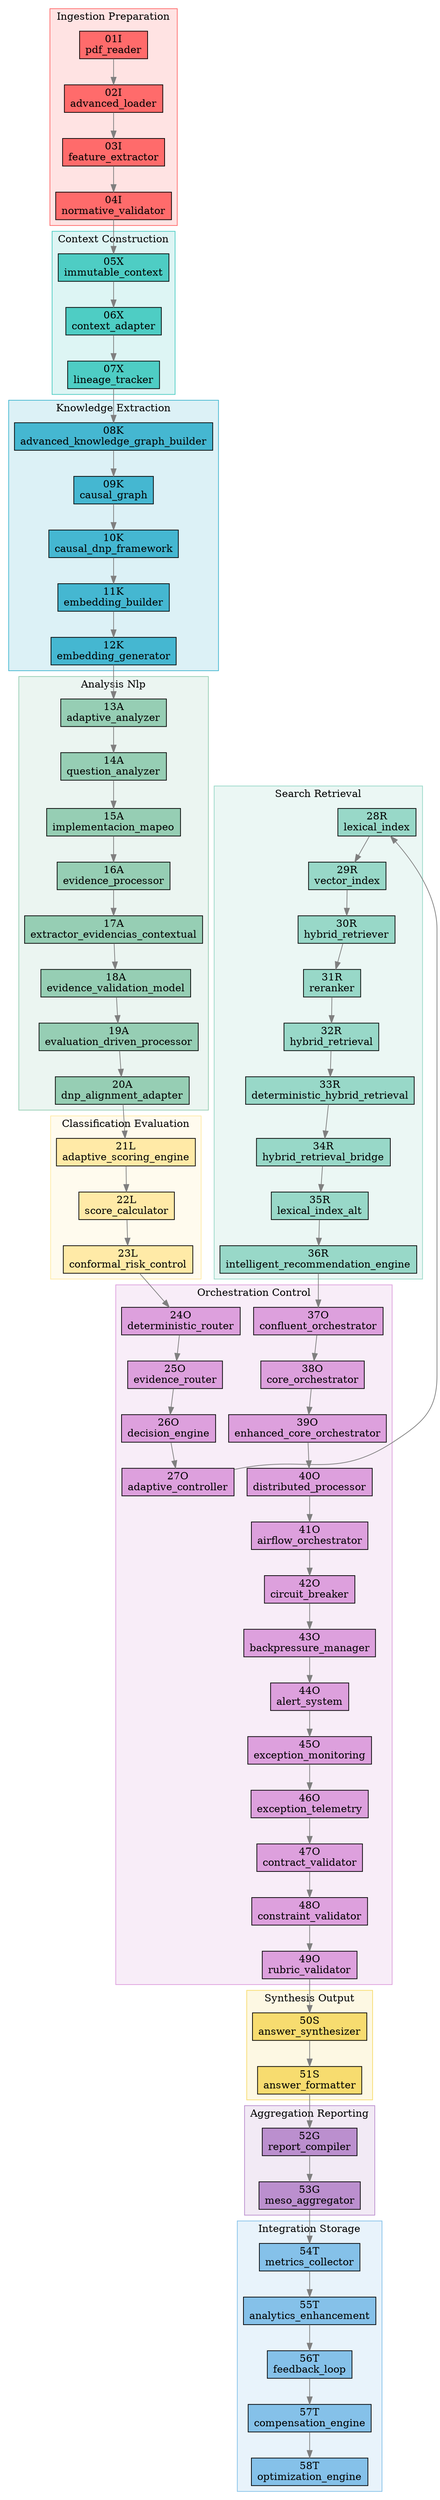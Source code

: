 digraph PipelineDAG {
  rankdir=TB;
  node [shape=box, style=filled];
  edge [color=gray50];

  subgraph cluster_ingestion_preparation {
    label="Ingestion Preparation";
    style=filled;
    fillcolor="#FF6B6B30";
    color="#FF6B6B";

    "pdf_reader" [label="01I\npdf_reader", fillcolor="#FF6B6B", tooltip="PDF document reader and text extractor"];
    "advanced_loader" [label="02I\nadvanced_loader", fillcolor="#FF6B6B", tooltip="Advanced data loading and preprocessing"];
    "feature_extractor" [label="03I\nfeature_extractor", fillcolor="#FF6B6B", tooltip="Extract features from loaded documents"];
    "normative_validator" [label="04I\nnormative_validator", fillcolor="#FF6B6B", tooltip="Validate documents against normative criteria"];
  }

  subgraph cluster_context_construction {
    label="Context Construction";
    style=filled;
    fillcolor="#4ECDC430";
    color="#4ECDC4";

    "immutable_context" [label="05X\nimmutable_context", fillcolor="#4ECDC4", tooltip="Create immutable context for processing"];
    "context_adapter" [label="06X\ncontext_adapter", fillcolor="#4ECDC4", tooltip="Adapt context between pipeline stages"];
    "lineage_tracker" [label="07X\nlineage_tracker", fillcolor="#4ECDC4", tooltip="Track data lineage through pipeline"];
  }

  subgraph cluster_knowledge_extraction {
    label="Knowledge Extraction";
    style=filled;
    fillcolor="#45B7D130";
    color="#45B7D1";

    "advanced_knowledge_graph_builder" [label="08K\nadvanced_knowledge_graph_builder", fillcolor="#45B7D1", tooltip="Build knowledge graphs for semantic inference"];
    "causal_graph" [label="09K\ncausal_graph", fillcolor="#45B7D1", tooltip="Construct causal relationship graphs"];
    "causal_dnp_framework" [label="10K\ncausal_dnp_framework", fillcolor="#45B7D1", tooltip="DNP causal framework implementation"];
    "embedding_builder" [label="11K\nembedding_builder", fillcolor="#45B7D1", tooltip="Build semantic embeddings"];
    "embedding_generator" [label="12K\nembedding_generator", fillcolor="#45B7D1", tooltip="Generate embeddings for downstream tasks"];
  }

  subgraph cluster_analysis_nlp {
    label="Analysis Nlp";
    style=filled;
    fillcolor="#96CEB430";
    color="#96CEB4";

    "adaptive_analyzer" [label="13A\nadaptive_analyzer", fillcolor="#96CEB4", tooltip="Adaptive analysis engine"];
    "question_analyzer" [label="14A\nquestion_analyzer", fillcolor="#96CEB4", tooltip="Analyze and categorize questions"];
    "implementacion_mapeo" [label="15A\nimplementacion_mapeo", fillcolor="#96CEB4", tooltip="Implementation mapping functionality"];
    "evidence_processor" [label="16A\nevidence_processor", fillcolor="#96CEB4", tooltip="Process evidence data"];
    "extractor_evidencias_contextual" [label="17A\nextractor_evidencias_contextual", fillcolor="#96CEB4", tooltip="Extract contextual evidence"];
    "evidence_validation_model" [label="18A\nevidence_validation_model", fillcolor="#96CEB4", tooltip="Validate evidence using ML models"];
    "evaluation_driven_processor" [label="19A\nevaluation_driven_processor", fillcolor="#96CEB4", tooltip="Evaluation-driven processing engine"];
    "dnp_alignment_adapter" [label="20A\ndnp_alignment_adapter", fillcolor="#96CEB4", tooltip="Adapt DNP alignment for analysis"];
  }

  subgraph cluster_classification_evaluation {
    label="Classification Evaluation";
    style=filled;
    fillcolor="#FFEAA730";
    color="#FFEAA7";

    "adaptive_scoring_engine" [label="21L\nadaptive_scoring_engine", fillcolor="#FFEAA7", tooltip="Adaptive scoring and classification"];
    "score_calculator" [label="22L\nscore_calculator", fillcolor="#FFEAA7", tooltip="Calculate classification scores"];
    "conformal_risk_control" [label="23L\nconformal_risk_control", fillcolor="#FFEAA7", tooltip="Conformal risk control mechanisms"];
  }

  subgraph cluster_orchestration_control {
    label="Orchestration Control";
    style=filled;
    fillcolor="#DDA0DD30";
    color="#DDA0DD";

    "deterministic_router" [label="24O\ndeterministic_router", fillcolor="#DDA0DD", tooltip="Deterministic request routing"];
    "evidence_router" [label="25O\nevidence_router", fillcolor="#DDA0DD", tooltip="Route evidence through pipeline"];
    "decision_engine" [label="26O\ndecision_engine", fillcolor="#DDA0DD", tooltip="Core decision making engine"];
    "adaptive_controller" [label="27O\nadaptive_controller", fillcolor="#DDA0DD", tooltip="Adaptive process control"];
    "confluent_orchestrator" [label="37O\nconfluent_orchestrator", fillcolor="#DDA0DD", tooltip="Confluent-based orchestration"];
    "core_orchestrator" [label="38O\ncore_orchestrator", fillcolor="#DDA0DD", tooltip="Core orchestration engine"];
    "enhanced_core_orchestrator" [label="39O\nenhanced_core_orchestrator", fillcolor="#DDA0DD", tooltip="Enhanced orchestration with additional features"];
    "distributed_processor" [label="40O\ndistributed_processor", fillcolor="#DDA0DD", tooltip="Distributed processing coordination"];
    "airflow_orchestrator" [label="41O\nairflow_orchestrator", fillcolor="#DDA0DD", tooltip="Apache Airflow integration"];
    "circuit_breaker" [label="42O\ncircuit_breaker", fillcolor="#DDA0DD", tooltip="Circuit breaker pattern implementation"];
    "backpressure_manager" [label="43O\nbackpressure_manager", fillcolor="#DDA0DD", tooltip="Backpressure management system"];
    "alert_system" [label="44O\nalert_system", fillcolor="#DDA0DD", tooltip="Alerting and notification system"];
    "exception_monitoring" [label="45O\nexception_monitoring", fillcolor="#DDA0DD", tooltip="Exception monitoring and handling"];
    "exception_telemetry" [label="46O\nexception_telemetry", fillcolor="#DDA0DD", tooltip="Exception telemetry collection"];
    "contract_validator" [label="47O\ncontract_validator", fillcolor="#DDA0DD", tooltip="Contract validation system"];
    "constraint_validator" [label="48O\nconstraint_validator", fillcolor="#DDA0DD", tooltip="Constraint validation engine"];
    "rubric_validator" [label="49O\nrubric_validator", fillcolor="#DDA0DD", tooltip="Rubric-based validation"];
  }

  subgraph cluster_search_retrieval {
    label="Search Retrieval";
    style=filled;
    fillcolor="#98D8C830";
    color="#98D8C8";

    "lexical_index" [label="28R\nlexical_index", fillcolor="#98D8C8", tooltip="Lexical indexing for retrieval"];
    "vector_index" [label="29R\nvector_index", fillcolor="#98D8C8", tooltip="Vector-based indexing system"];
    "hybrid_retriever" [label="30R\nhybrid_retriever", fillcolor="#98D8C8", tooltip="Hybrid retrieval combining methods"];
    "reranker" [label="31R\nreranker", fillcolor="#98D8C8", tooltip="Semantic reranking of results"];
    "hybrid_retrieval" [label="32R\nhybrid_retrieval", fillcolor="#98D8C8", tooltip="Main hybrid retrieval system"];
    "deterministic_hybrid_retrieval" [label="33R\ndeterministic_hybrid_retrieval", fillcolor="#98D8C8", tooltip="Deterministic hybrid retrieval"];
    "hybrid_retrieval_bridge" [label="34R\nhybrid_retrieval_bridge", fillcolor="#98D8C8", tooltip="Bridge between retrieval systems"];
    "lexical_index_alt" [label="35R\nlexical_index_alt", fillcolor="#98D8C8", tooltip="Alternative lexical indexing"];
    "intelligent_recommendation_engine" [label="36R\nintelligent_recommendation_engine", fillcolor="#98D8C8", tooltip="Intelligent recommendation system"];
  }

  subgraph cluster_synthesis_output {
    label="Synthesis Output";
    style=filled;
    fillcolor="#F7DC6F30";
    color="#F7DC6F";

    "answer_synthesizer" [label="50S\nanswer_synthesizer", fillcolor="#F7DC6F", tooltip="Synthesize answers from analysis"];
    "answer_formatter" [label="51S\nanswer_formatter", fillcolor="#F7DC6F", tooltip="Format synthesized answers"];
  }

  subgraph cluster_aggregation_reporting {
    label="Aggregation Reporting";
    style=filled;
    fillcolor="#BB8FCE30";
    color="#BB8FCE";

    "report_compiler" [label="52G\nreport_compiler", fillcolor="#BB8FCE", tooltip="Compile comprehensive reports"];
    "meso_aggregator" [label="53G\nmeso_aggregator", fillcolor="#BB8FCE", tooltip="Meso-level data aggregation"];
  }

  subgraph cluster_integration_storage {
    label="Integration Storage";
    style=filled;
    fillcolor="#85C1E930";
    color="#85C1E9";

    "metrics_collector" [label="54T\nmetrics_collector", fillcolor="#85C1E9", tooltip="Collect system metrics"];
    "analytics_enhancement" [label="55T\nanalytics_enhancement", fillcolor="#85C1E9", tooltip="Enhance analytics capabilities"];
    "feedback_loop" [label="56T\nfeedback_loop", fillcolor="#85C1E9", tooltip="Implement feedback mechanisms"];
    "compensation_engine" [label="57T\ncompensation_engine", fillcolor="#85C1E9", tooltip="Compensation and error recovery"];
    "optimization_engine" [label="58T\noptimization_engine", fillcolor="#85C1E9", tooltip="System optimization engine"];
  }

  // Dependencies
  "pdf_reader" -> "advanced_loader";
  "advanced_loader" -> "feature_extractor";
  "feature_extractor" -> "normative_validator";
  "normative_validator" -> "immutable_context";
  "immutable_context" -> "context_adapter";
  "context_adapter" -> "lineage_tracker";
  "lineage_tracker" -> "advanced_knowledge_graph_builder";
  "advanced_knowledge_graph_builder" -> "causal_graph";
  "causal_graph" -> "causal_dnp_framework";
  "causal_dnp_framework" -> "embedding_builder";
  "embedding_builder" -> "embedding_generator";
  "embedding_generator" -> "adaptive_analyzer";
  "adaptive_analyzer" -> "question_analyzer";
  "question_analyzer" -> "implementacion_mapeo";
  "implementacion_mapeo" -> "evidence_processor";
  "evidence_processor" -> "extractor_evidencias_contextual";
  "extractor_evidencias_contextual" -> "evidence_validation_model";
  "evidence_validation_model" -> "evaluation_driven_processor";
  "evaluation_driven_processor" -> "dnp_alignment_adapter";
  "dnp_alignment_adapter" -> "adaptive_scoring_engine";
  "adaptive_scoring_engine" -> "score_calculator";
  "score_calculator" -> "conformal_risk_control";
  "conformal_risk_control" -> "deterministic_router";
  "deterministic_router" -> "evidence_router";
  "evidence_router" -> "decision_engine";
  "decision_engine" -> "adaptive_controller";
  "adaptive_controller" -> "lexical_index";
  "lexical_index" -> "vector_index";
  "vector_index" -> "hybrid_retriever";
  "hybrid_retriever" -> "reranker";
  "reranker" -> "hybrid_retrieval";
  "hybrid_retrieval" -> "deterministic_hybrid_retrieval";
  "deterministic_hybrid_retrieval" -> "hybrid_retrieval_bridge";
  "hybrid_retrieval_bridge" -> "lexical_index_alt";
  "lexical_index_alt" -> "intelligent_recommendation_engine";
  "intelligent_recommendation_engine" -> "confluent_orchestrator";
  "confluent_orchestrator" -> "core_orchestrator";
  "core_orchestrator" -> "enhanced_core_orchestrator";
  "enhanced_core_orchestrator" -> "distributed_processor";
  "distributed_processor" -> "airflow_orchestrator";
  "airflow_orchestrator" -> "circuit_breaker";
  "circuit_breaker" -> "backpressure_manager";
  "backpressure_manager" -> "alert_system";
  "alert_system" -> "exception_monitoring";
  "exception_monitoring" -> "exception_telemetry";
  "exception_telemetry" -> "contract_validator";
  "contract_validator" -> "constraint_validator";
  "constraint_validator" -> "rubric_validator";
  "rubric_validator" -> "answer_synthesizer";
  "answer_synthesizer" -> "answer_formatter";
  "answer_formatter" -> "report_compiler";
  "report_compiler" -> "meso_aggregator";
  "meso_aggregator" -> "metrics_collector";
  "metrics_collector" -> "analytics_enhancement";
  "analytics_enhancement" -> "feedback_loop";
  "feedback_loop" -> "compensation_engine";
  "compensation_engine" -> "optimization_engine";
}